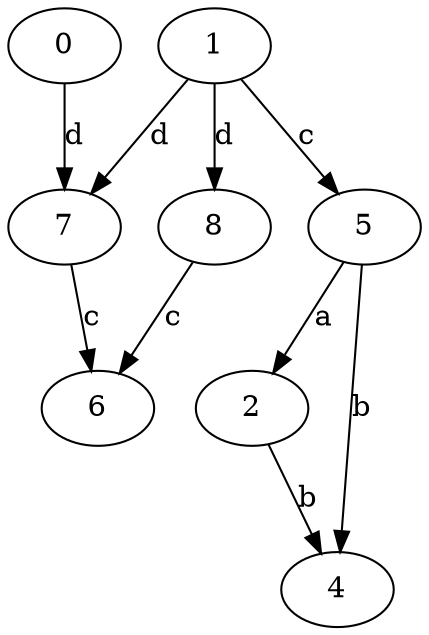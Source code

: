 strict digraph  {
1;
0;
2;
4;
5;
6;
7;
8;
1 -> 5  [label=c];
1 -> 7  [label=d];
1 -> 8  [label=d];
0 -> 7  [label=d];
2 -> 4  [label=b];
5 -> 2  [label=a];
5 -> 4  [label=b];
7 -> 6  [label=c];
8 -> 6  [label=c];
}
